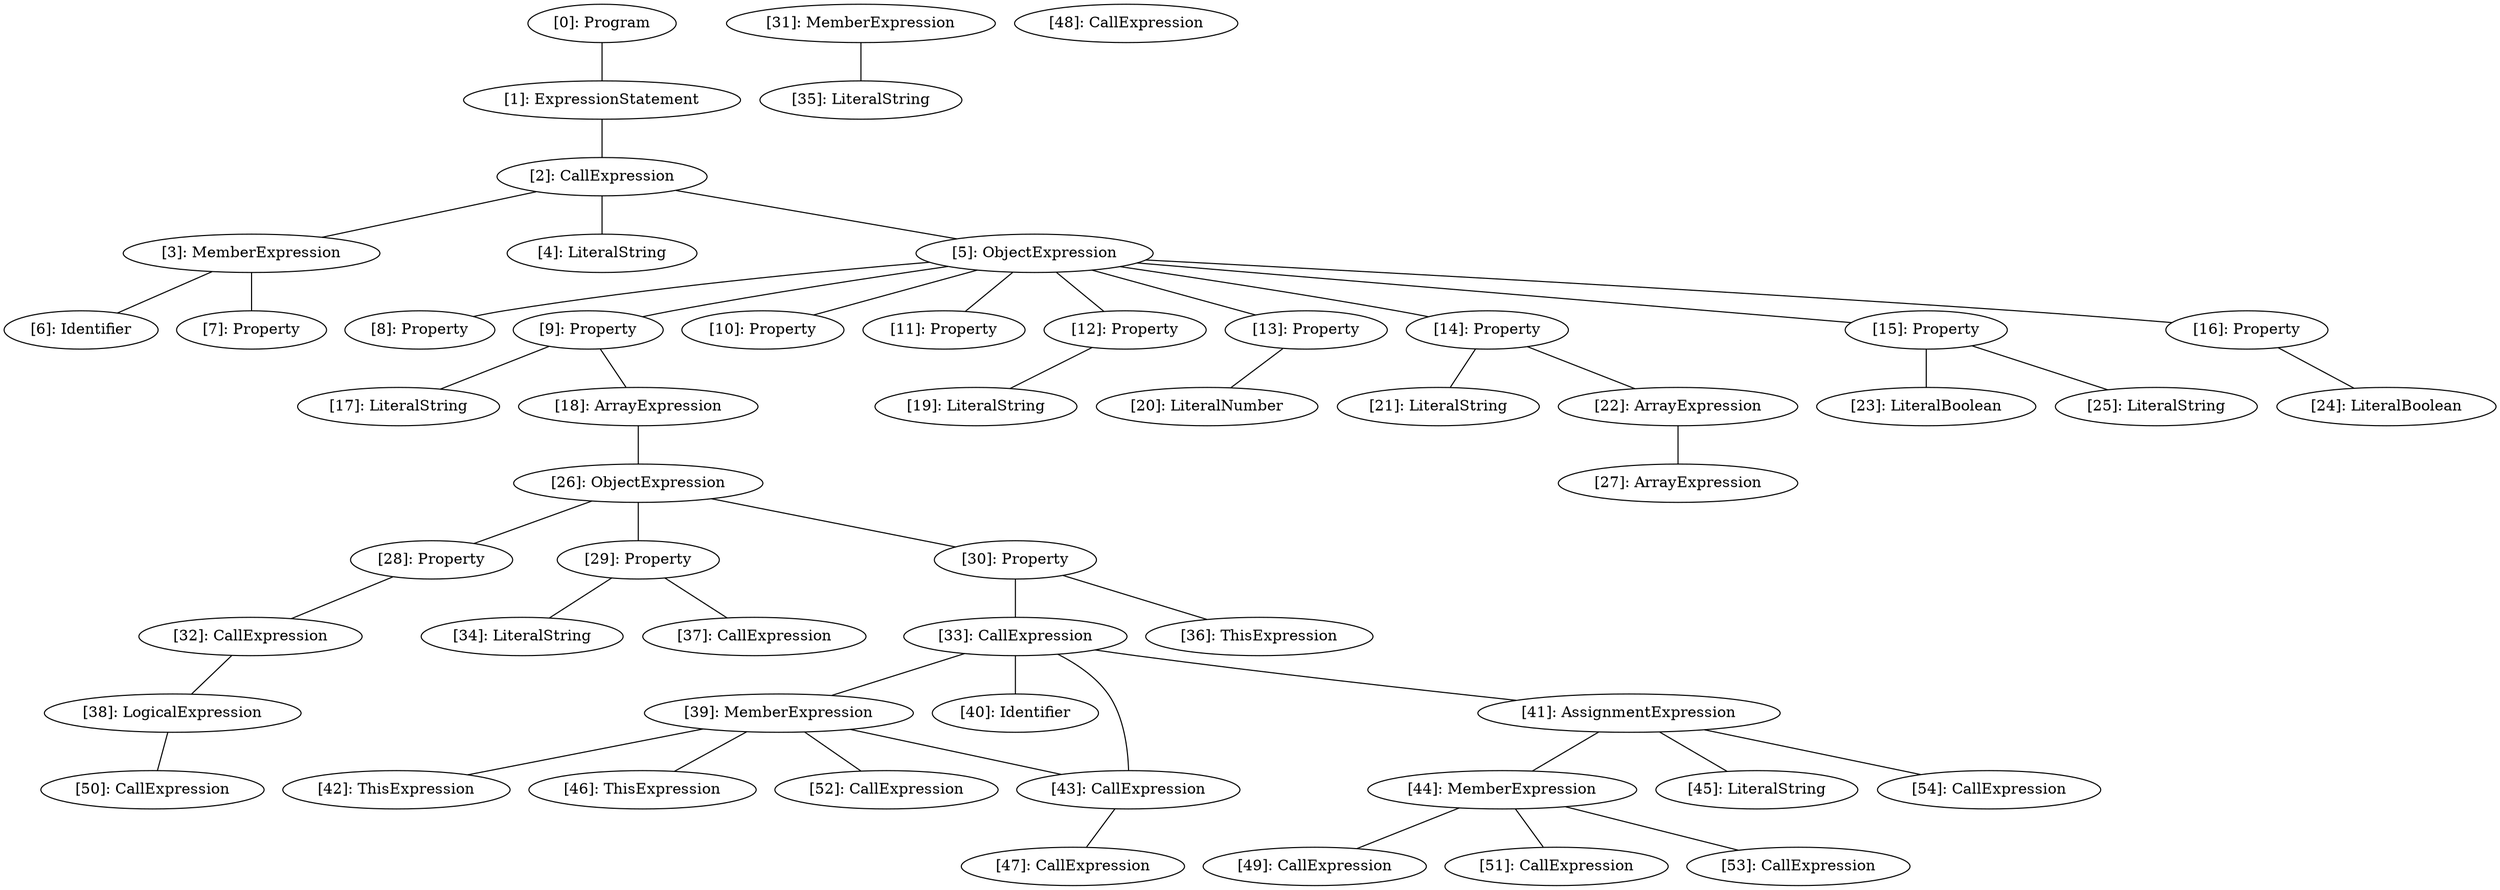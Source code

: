 // Result
graph {
	0 [label="[0]: Program"]
	1 [label="[1]: ExpressionStatement"]
	2 [label="[2]: CallExpression"]
	3 [label="[3]: MemberExpression"]
	4 [label="[4]: LiteralString"]
	5 [label="[5]: ObjectExpression"]
	6 [label="[6]: Identifier"]
	7 [label="[7]: Property"]
	8 [label="[8]: Property"]
	9 [label="[9]: Property"]
	10 [label="[10]: Property"]
	11 [label="[11]: Property"]
	12 [label="[12]: Property"]
	13 [label="[13]: Property"]
	14 [label="[14]: Property"]
	15 [label="[15]: Property"]
	16 [label="[16]: Property"]
	17 [label="[17]: LiteralString"]
	18 [label="[18]: ArrayExpression"]
	19 [label="[19]: LiteralString"]
	20 [label="[20]: LiteralNumber"]
	21 [label="[21]: LiteralString"]
	22 [label="[22]: ArrayExpression"]
	23 [label="[23]: LiteralBoolean"]
	24 [label="[24]: LiteralBoolean"]
	25 [label="[25]: LiteralString"]
	26 [label="[26]: ObjectExpression"]
	27 [label="[27]: ArrayExpression"]
	28 [label="[28]: Property"]
	29 [label="[29]: Property"]
	30 [label="[30]: Property"]
	31 [label="[31]: MemberExpression"]
	32 [label="[32]: CallExpression"]
	33 [label="[33]: CallExpression"]
	34 [label="[34]: LiteralString"]
	35 [label="[35]: LiteralString"]
	36 [label="[36]: ThisExpression"]
	37 [label="[37]: CallExpression"]
	38 [label="[38]: LogicalExpression"]
	39 [label="[39]: MemberExpression"]
	40 [label="[40]: Identifier"]
	41 [label="[41]: AssignmentExpression"]
	42 [label="[42]: ThisExpression"]
	43 [label="[43]: CallExpression"]
	44 [label="[44]: MemberExpression"]
	45 [label="[45]: LiteralString"]
	46 [label="[46]: ThisExpression"]
	47 [label="[47]: CallExpression"]
	48 [label="[48]: CallExpression"]
	49 [label="[49]: CallExpression"]
	50 [label="[50]: CallExpression"]
	51 [label="[51]: CallExpression"]
	52 [label="[52]: CallExpression"]
	53 [label="[53]: CallExpression"]
	54 [label="[54]: CallExpression"]
	0 -- 1
	1 -- 2
	2 -- 3
	2 -- 4
	2 -- 5
	3 -- 6
	3 -- 7
	5 -- 8
	5 -- 9
	5 -- 10
	5 -- 11
	5 -- 12
	5 -- 13
	5 -- 14
	5 -- 15
	5 -- 16
	9 -- 17
	9 -- 18
	12 -- 19
	13 -- 20
	14 -- 21
	14 -- 22
	15 -- 23
	15 -- 25
	16 -- 24
	18 -- 26
	22 -- 27
	26 -- 28
	26 -- 29
	26 -- 30
	28 -- 32
	29 -- 34
	29 -- 37
	30 -- 33
	30 -- 36
	31 -- 35
	32 -- 38
	33 -- 39
	33 -- 40
	33 -- 41
	33 -- 43
	38 -- 50
	39 -- 42
	39 -- 43
	39 -- 46
	39 -- 52
	41 -- 44
	41 -- 45
	41 -- 54
	43 -- 47
	44 -- 49
	44 -- 51
	44 -- 53
}
